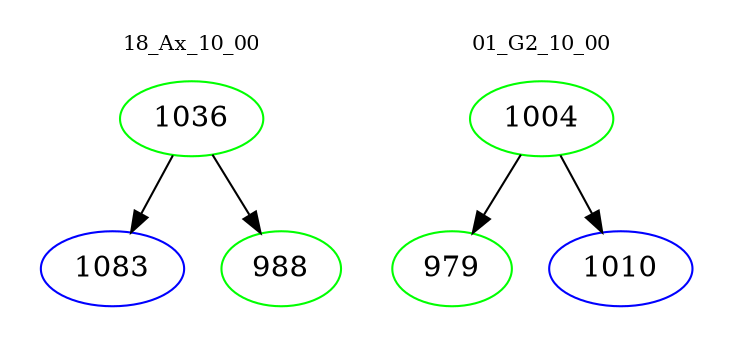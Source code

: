 digraph{
subgraph cluster_0 {
color = white
label = "18_Ax_10_00";
fontsize=10;
T0_1036 [label="1036", color="green"]
T0_1036 -> T0_1083 [color="black"]
T0_1083 [label="1083", color="blue"]
T0_1036 -> T0_988 [color="black"]
T0_988 [label="988", color="green"]
}
subgraph cluster_1 {
color = white
label = "01_G2_10_00";
fontsize=10;
T1_1004 [label="1004", color="green"]
T1_1004 -> T1_979 [color="black"]
T1_979 [label="979", color="green"]
T1_1004 -> T1_1010 [color="black"]
T1_1010 [label="1010", color="blue"]
}
}
